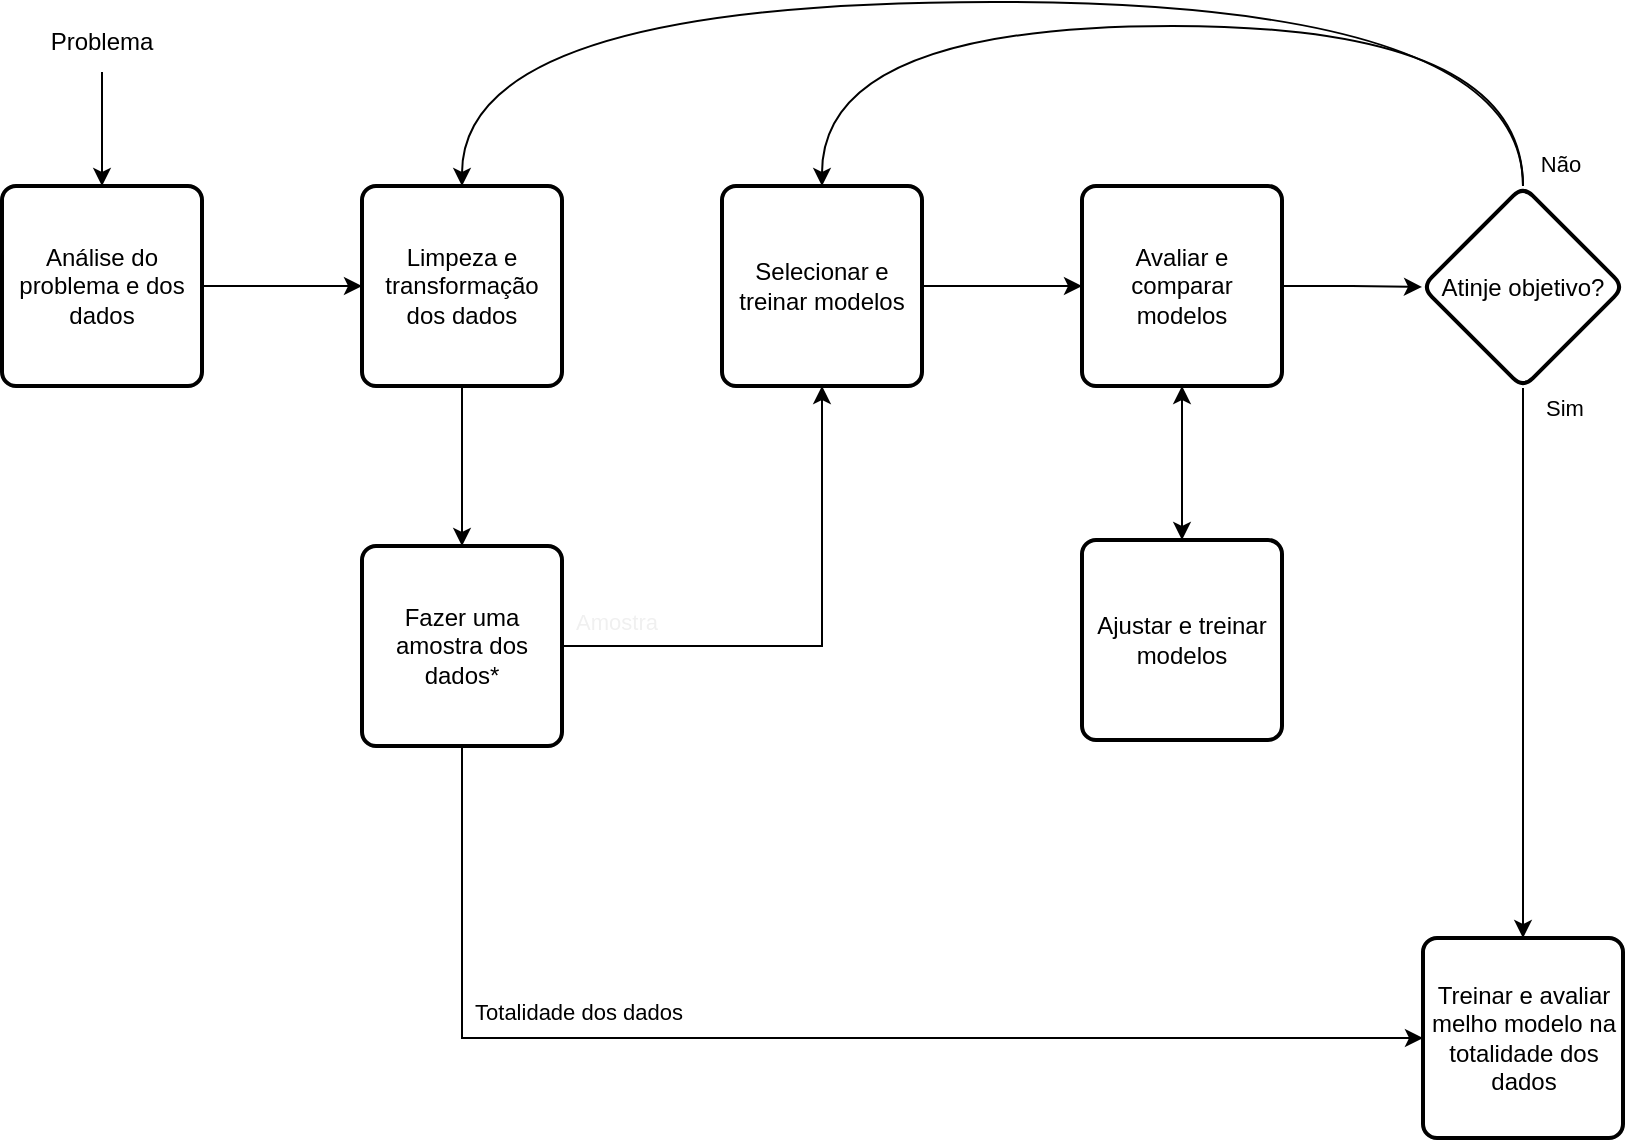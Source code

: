 <mxfile version="21.1.2" type="device">
  <diagram id="33EOHbBXcNmQ16xaQVXP" name="Page-2">
    <mxGraphModel dx="2029" dy="1004" grid="0" gridSize="10" guides="1" tooltips="1" connect="1" arrows="1" fold="1" page="1" pageScale="1" pageWidth="1200" pageHeight="1600" background="none" math="1" shadow="0">
      <root>
        <mxCell id="0" />
        <mxCell id="1" parent="0" />
        <mxCell id="VRkNWiCjbg5eOUHFSivB-15" value="" style="edgeStyle=orthogonalEdgeStyle;rounded=0;orthogonalLoop=1;jettySize=auto;html=1;" parent="1" source="VRkNWiCjbg5eOUHFSivB-4" target="VRkNWiCjbg5eOUHFSivB-14" edge="1">
          <mxGeometry relative="1" as="geometry" />
        </mxCell>
        <mxCell id="VRkNWiCjbg5eOUHFSivB-4" value="Análise do problema e dos dados" style="rounded=1;whiteSpace=wrap;html=1;absoluteArcSize=1;arcSize=14;strokeWidth=2;" parent="1" vertex="1">
          <mxGeometry x="262" y="118" width="100" height="100" as="geometry" />
        </mxCell>
        <mxCell id="VRkNWiCjbg5eOUHFSivB-13" value="" style="edgeStyle=orthogonalEdgeStyle;rounded=0;orthogonalLoop=1;jettySize=auto;html=1;" parent="1" source="VRkNWiCjbg5eOUHFSivB-6" target="VRkNWiCjbg5eOUHFSivB-4" edge="1">
          <mxGeometry relative="1" as="geometry" />
        </mxCell>
        <mxCell id="VRkNWiCjbg5eOUHFSivB-6" value="Problema" style="text;html=1;strokeColor=none;fillColor=none;align=center;verticalAlign=middle;whiteSpace=wrap;rounded=1;" parent="1" vertex="1">
          <mxGeometry x="282" y="31" width="60" height="30" as="geometry" />
        </mxCell>
        <mxCell id="VRkNWiCjbg5eOUHFSivB-28" value="" style="edgeStyle=orthogonalEdgeStyle;rounded=0;orthogonalLoop=1;jettySize=auto;html=1;" parent="1" source="VRkNWiCjbg5eOUHFSivB-14" target="VRkNWiCjbg5eOUHFSivB-27" edge="1">
          <mxGeometry relative="1" as="geometry" />
        </mxCell>
        <mxCell id="VRkNWiCjbg5eOUHFSivB-14" value="Limpeza e transformação dos dados" style="rounded=1;whiteSpace=wrap;html=1;absoluteArcSize=1;arcSize=14;strokeWidth=2;" parent="1" vertex="1">
          <mxGeometry x="442" y="118" width="100" height="100" as="geometry" />
        </mxCell>
        <mxCell id="VRkNWiCjbg5eOUHFSivB-33" style="edgeStyle=orthogonalEdgeStyle;rounded=0;orthogonalLoop=1;jettySize=auto;html=1;entryX=0;entryY=0.5;entryDx=0;entryDy=0;" parent="1" source="VRkNWiCjbg5eOUHFSivB-17" target="VRkNWiCjbg5eOUHFSivB-19" edge="1">
          <mxGeometry relative="1" as="geometry" />
        </mxCell>
        <mxCell id="VRkNWiCjbg5eOUHFSivB-17" value="Selecionar e treinar modelos" style="rounded=1;whiteSpace=wrap;html=1;absoluteArcSize=1;arcSize=14;strokeWidth=2;" parent="1" vertex="1">
          <mxGeometry x="622" y="118" width="100" height="100" as="geometry" />
        </mxCell>
        <mxCell id="VRkNWiCjbg5eOUHFSivB-34" style="edgeStyle=orthogonalEdgeStyle;rounded=0;orthogonalLoop=1;jettySize=auto;html=1;entryX=0.5;entryY=0;entryDx=0;entryDy=0;startArrow=classic;startFill=1;" parent="1" source="VRkNWiCjbg5eOUHFSivB-19" target="VRkNWiCjbg5eOUHFSivB-21" edge="1">
          <mxGeometry relative="1" as="geometry" />
        </mxCell>
        <mxCell id="VRkNWiCjbg5eOUHFSivB-40" value="" style="edgeStyle=orthogonalEdgeStyle;rounded=0;orthogonalLoop=1;jettySize=auto;html=1;" parent="1" source="VRkNWiCjbg5eOUHFSivB-19" target="VRkNWiCjbg5eOUHFSivB-39" edge="1">
          <mxGeometry relative="1" as="geometry" />
        </mxCell>
        <mxCell id="VRkNWiCjbg5eOUHFSivB-19" value="Avaliar e comparar modelos" style="rounded=1;whiteSpace=wrap;html=1;absoluteArcSize=1;arcSize=14;strokeWidth=2;" parent="1" vertex="1">
          <mxGeometry x="802" y="118" width="100" height="100" as="geometry" />
        </mxCell>
        <mxCell id="VRkNWiCjbg5eOUHFSivB-21" value="Ajustar e treinar modelos" style="rounded=1;whiteSpace=wrap;html=1;absoluteArcSize=1;arcSize=14;strokeWidth=2;" parent="1" vertex="1">
          <mxGeometry x="802" y="295" width="100" height="100" as="geometry" />
        </mxCell>
        <mxCell id="VRkNWiCjbg5eOUHFSivB-36" style="edgeStyle=orthogonalEdgeStyle;rounded=0;orthogonalLoop=1;jettySize=auto;html=1;entryX=0.5;entryY=1;entryDx=0;entryDy=0;" parent="1" source="VRkNWiCjbg5eOUHFSivB-27" target="VRkNWiCjbg5eOUHFSivB-17" edge="1">
          <mxGeometry relative="1" as="geometry" />
        </mxCell>
        <mxCell id="VRkNWiCjbg5eOUHFSivB-37" value="Amostra" style="edgeLabel;html=1;align=center;verticalAlign=middle;resizable=0;points=[];fontColor=#f0f0f0;" parent="VRkNWiCjbg5eOUHFSivB-36" vertex="1" connectable="0">
          <mxGeometry x="-0.698" y="1" relative="1" as="geometry">
            <mxPoint x="-13" y="-11" as="offset" />
          </mxGeometry>
        </mxCell>
        <mxCell id="VRkNWiCjbg5eOUHFSivB-51" style="edgeStyle=orthogonalEdgeStyle;rounded=0;orthogonalLoop=1;jettySize=auto;html=1;entryX=0;entryY=0.5;entryDx=0;entryDy=0;" parent="1" source="VRkNWiCjbg5eOUHFSivB-27" target="VRkNWiCjbg5eOUHFSivB-48" edge="1">
          <mxGeometry relative="1" as="geometry">
            <Array as="points">
              <mxPoint x="492" y="544" />
            </Array>
          </mxGeometry>
        </mxCell>
        <mxCell id="VRkNWiCjbg5eOUHFSivB-52" value="Totalidade dos dados" style="edgeLabel;html=1;align=center;verticalAlign=middle;resizable=0;points=[];" parent="VRkNWiCjbg5eOUHFSivB-51" vertex="1" connectable="0">
          <mxGeometry x="-0.59" y="-2" relative="1" as="geometry">
            <mxPoint x="60" y="4" as="offset" />
          </mxGeometry>
        </mxCell>
        <mxCell id="VRkNWiCjbg5eOUHFSivB-27" value="Fazer uma amostra dos dados*" style="rounded=1;whiteSpace=wrap;html=1;absoluteArcSize=1;arcSize=14;strokeWidth=2;" parent="1" vertex="1">
          <mxGeometry x="442" y="298" width="100" height="100" as="geometry" />
        </mxCell>
        <mxCell id="VRkNWiCjbg5eOUHFSivB-41" style="edgeStyle=orthogonalEdgeStyle;rounded=0;orthogonalLoop=1;jettySize=auto;html=1;entryX=0.5;entryY=0;entryDx=0;entryDy=0;curved=1;" parent="1" source="VRkNWiCjbg5eOUHFSivB-39" target="VRkNWiCjbg5eOUHFSivB-17" edge="1">
          <mxGeometry relative="1" as="geometry">
            <Array as="points">
              <mxPoint x="1023" y="38" />
              <mxPoint x="672" y="38" />
            </Array>
          </mxGeometry>
        </mxCell>
        <mxCell id="VRkNWiCjbg5eOUHFSivB-44" value="Não" style="edgeLabel;html=1;align=center;verticalAlign=middle;resizable=0;points=[];" parent="VRkNWiCjbg5eOUHFSivB-41" vertex="1" connectable="0">
          <mxGeometry x="-0.907" y="4" relative="1" as="geometry">
            <mxPoint x="22" y="12" as="offset" />
          </mxGeometry>
        </mxCell>
        <mxCell id="VRkNWiCjbg5eOUHFSivB-49" style="edgeStyle=orthogonalEdgeStyle;rounded=0;orthogonalLoop=1;jettySize=auto;html=1;" parent="1" source="VRkNWiCjbg5eOUHFSivB-39" target="VRkNWiCjbg5eOUHFSivB-48" edge="1">
          <mxGeometry relative="1" as="geometry" />
        </mxCell>
        <mxCell id="spnk4lZNdezJRpc5Zfia-2" value="Sim" style="edgeLabel;html=1;align=center;verticalAlign=middle;resizable=0;points=[];" vertex="1" connectable="0" parent="VRkNWiCjbg5eOUHFSivB-49">
          <mxGeometry x="-0.922" relative="1" as="geometry">
            <mxPoint x="20" y="-1" as="offset" />
          </mxGeometry>
        </mxCell>
        <mxCell id="spnk4lZNdezJRpc5Zfia-1" style="edgeStyle=orthogonalEdgeStyle;orthogonalLoop=1;jettySize=auto;html=1;entryX=0.5;entryY=0;entryDx=0;entryDy=0;curved=1;" edge="1" parent="1" source="VRkNWiCjbg5eOUHFSivB-39" target="VRkNWiCjbg5eOUHFSivB-14">
          <mxGeometry relative="1" as="geometry">
            <Array as="points">
              <mxPoint x="1023" y="26" />
              <mxPoint x="492" y="26" />
            </Array>
          </mxGeometry>
        </mxCell>
        <mxCell id="VRkNWiCjbg5eOUHFSivB-39" value="Atinje objetivo?" style="rhombus;whiteSpace=wrap;html=1;rounded=1;arcSize=14;strokeWidth=2;" parent="1" vertex="1">
          <mxGeometry x="972" y="118" width="101" height="101" as="geometry" />
        </mxCell>
        <mxCell id="VRkNWiCjbg5eOUHFSivB-48" value="Treinar e avaliar melho modelo na totalidade dos dados" style="rounded=1;whiteSpace=wrap;html=1;absoluteArcSize=1;arcSize=14;strokeWidth=2;" parent="1" vertex="1">
          <mxGeometry x="972.5" y="494" width="100" height="100" as="geometry" />
        </mxCell>
      </root>
    </mxGraphModel>
  </diagram>
</mxfile>
